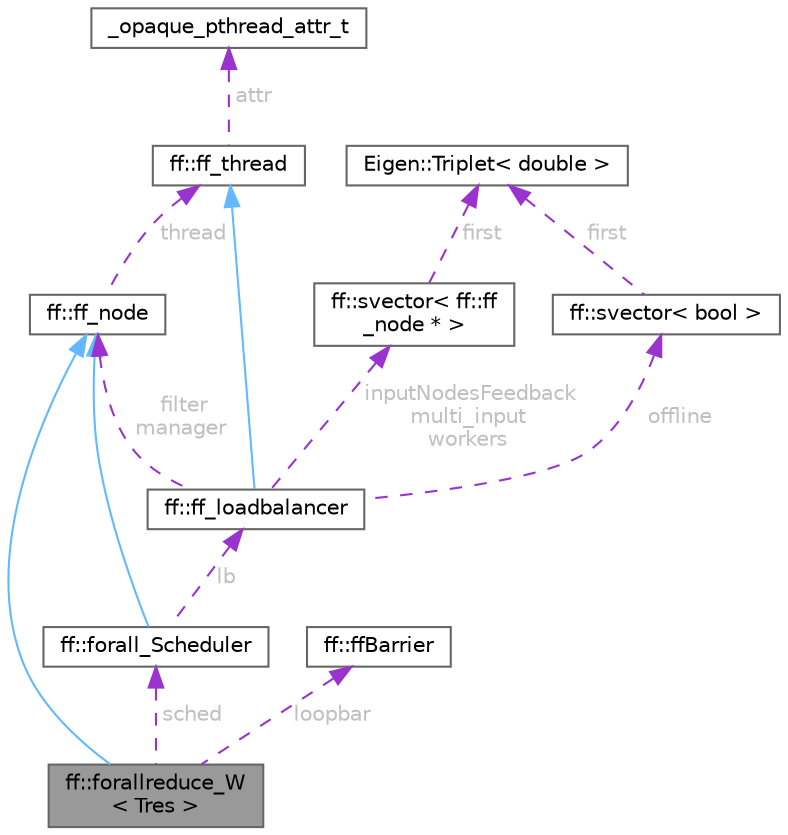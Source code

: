 digraph "ff::forallreduce_W&lt; Tres &gt;"
{
 // LATEX_PDF_SIZE
  bgcolor="transparent";
  edge [fontname=Helvetica,fontsize=10,labelfontname=Helvetica,labelfontsize=10];
  node [fontname=Helvetica,fontsize=10,shape=box,height=0.2,width=0.4];
  Node1 [id="Node000001",label="ff::forallreduce_W\l\< Tres \>",height=0.2,width=0.4,color="gray40", fillcolor="grey60", style="filled", fontcolor="black",tooltip=" "];
  Node2 -> Node1 [id="edge14_Node000001_Node000002",dir="back",color="steelblue1",style="solid",tooltip=" "];
  Node2 [id="Node000002",label="ff::ff_node",height=0.2,width=0.4,color="gray40", fillcolor="white", style="filled",URL="$classff_1_1ff__node.html",tooltip="The FastFlow abstract contanier for a parallel activity (actor)."];
  Node3 -> Node2 [id="edge15_Node000002_Node000003",dir="back",color="darkorchid3",style="dashed",tooltip=" ",label=" thread",fontcolor="grey" ];
  Node3 [id="Node000003",label="ff::ff_thread",height=0.2,width=0.4,color="gray40", fillcolor="white", style="filled",URL="$classff_1_1ff__thread.html",tooltip="thread container for (leaves) ff_node"];
  Node4 -> Node3 [id="edge16_Node000003_Node000004",dir="back",color="darkorchid3",style="dashed",tooltip=" ",label=" attr",fontcolor="grey" ];
  Node4 [id="Node000004",label="_opaque_pthread_attr_t",height=0.2,width=0.4,color="gray40", fillcolor="white", style="filled",URL="$struct__opaque__pthread__attr__t.html",tooltip=" "];
  Node5 -> Node1 [id="edge17_Node000001_Node000005",dir="back",color="darkorchid3",style="dashed",tooltip=" ",label=" sched",fontcolor="grey" ];
  Node5 [id="Node000005",label="ff::forall_Scheduler",height=0.2,width=0.4,color="gray40", fillcolor="white", style="filled",URL="$classff_1_1forall___scheduler.html",tooltip=" "];
  Node2 -> Node5 [id="edge18_Node000005_Node000002",dir="back",color="steelblue1",style="solid",tooltip=" "];
  Node6 -> Node5 [id="edge19_Node000005_Node000006",dir="back",color="darkorchid3",style="dashed",tooltip=" ",label=" lb",fontcolor="grey" ];
  Node6 [id="Node000006",label="ff::ff_loadbalancer",height=0.2,width=0.4,color="gray40", fillcolor="white", style="filled",URL="$classff_1_1ff__loadbalancer.html",tooltip="A class representing the Emitter node in a typical Farm skeleton."];
  Node3 -> Node6 [id="edge20_Node000006_Node000003",dir="back",color="steelblue1",style="solid",tooltip=" "];
  Node2 -> Node6 [id="edge21_Node000006_Node000002",dir="back",color="darkorchid3",style="dashed",tooltip=" ",label=" filter\nmanager",fontcolor="grey" ];
  Node7 -> Node6 [id="edge22_Node000006_Node000007",dir="back",color="darkorchid3",style="dashed",tooltip=" ",label=" inputNodesFeedback\nmulti_input\nworkers",fontcolor="grey" ];
  Node7 [id="Node000007",label="ff::svector\< ff::ff\l_node * \>",height=0.2,width=0.4,color="gray40", fillcolor="white", style="filled",URL="$classff_1_1svector.html",tooltip=" "];
  Node8 -> Node7 [id="edge23_Node000007_Node000008",dir="back",color="darkorchid3",style="dashed",tooltip=" ",label=" first",fontcolor="grey" ];
  Node8 [id="Node000008",label="Eigen::Triplet\< double \>",height=0.2,width=0.4,color="gray40", fillcolor="white", style="filled",URL="$class_eigen_1_1_triplet.html",tooltip=" "];
  Node9 -> Node6 [id="edge24_Node000006_Node000009",dir="back",color="darkorchid3",style="dashed",tooltip=" ",label=" offline",fontcolor="grey" ];
  Node9 [id="Node000009",label="ff::svector\< bool \>",height=0.2,width=0.4,color="gray40", fillcolor="white", style="filled",URL="$classff_1_1svector.html",tooltip=" "];
  Node8 -> Node9 [id="edge25_Node000009_Node000008",dir="back",color="darkorchid3",style="dashed",tooltip=" ",label=" first",fontcolor="grey" ];
  Node10 -> Node1 [id="edge26_Node000001_Node000010",dir="back",color="darkorchid3",style="dashed",tooltip=" ",label=" loopbar",fontcolor="grey" ];
  Node10 [id="Node000010",label="ff::ffBarrier",height=0.2,width=0.4,color="gray40", fillcolor="white", style="filled",URL="$structff_1_1ff_barrier.html",tooltip="Just a barrier interface"];
}
